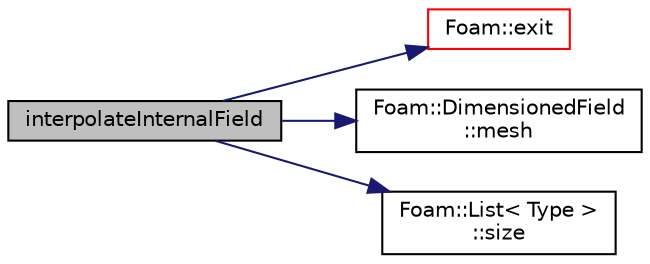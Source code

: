 digraph "interpolateInternalField"
{
  bgcolor="transparent";
  edge [fontname="Helvetica",fontsize="10",labelfontname="Helvetica",labelfontsize="10"];
  node [fontname="Helvetica",fontsize="10",shape=record];
  rankdir="LR";
  Node239 [label="interpolateInternalField",height=0.2,width=0.4,color="black", fillcolor="grey75", style="filled", fontcolor="black"];
  Node239 -> Node240 [color="midnightblue",fontsize="10",style="solid",fontname="Helvetica"];
  Node240 [label="Foam::exit",height=0.2,width=0.4,color="red",URL="$a21851.html#a06ca7250d8e89caf05243ec094843642"];
  Node239 -> Node289 [color="midnightblue",fontsize="10",style="solid",fontname="Helvetica"];
  Node289 [label="Foam::DimensionedField\l::mesh",height=0.2,width=0.4,color="black",URL="$a27497.html#a8f1110830348a1448a14ab5e3cf47e3b",tooltip="Return mesh. "];
  Node239 -> Node290 [color="midnightblue",fontsize="10",style="solid",fontname="Helvetica"];
  Node290 [label="Foam::List\< Type \>\l::size",height=0.2,width=0.4,color="black",URL="$a26833.html#a8a5f6fa29bd4b500caf186f60245b384",tooltip="Override size to be inconsistent with allocated storage. "];
}
